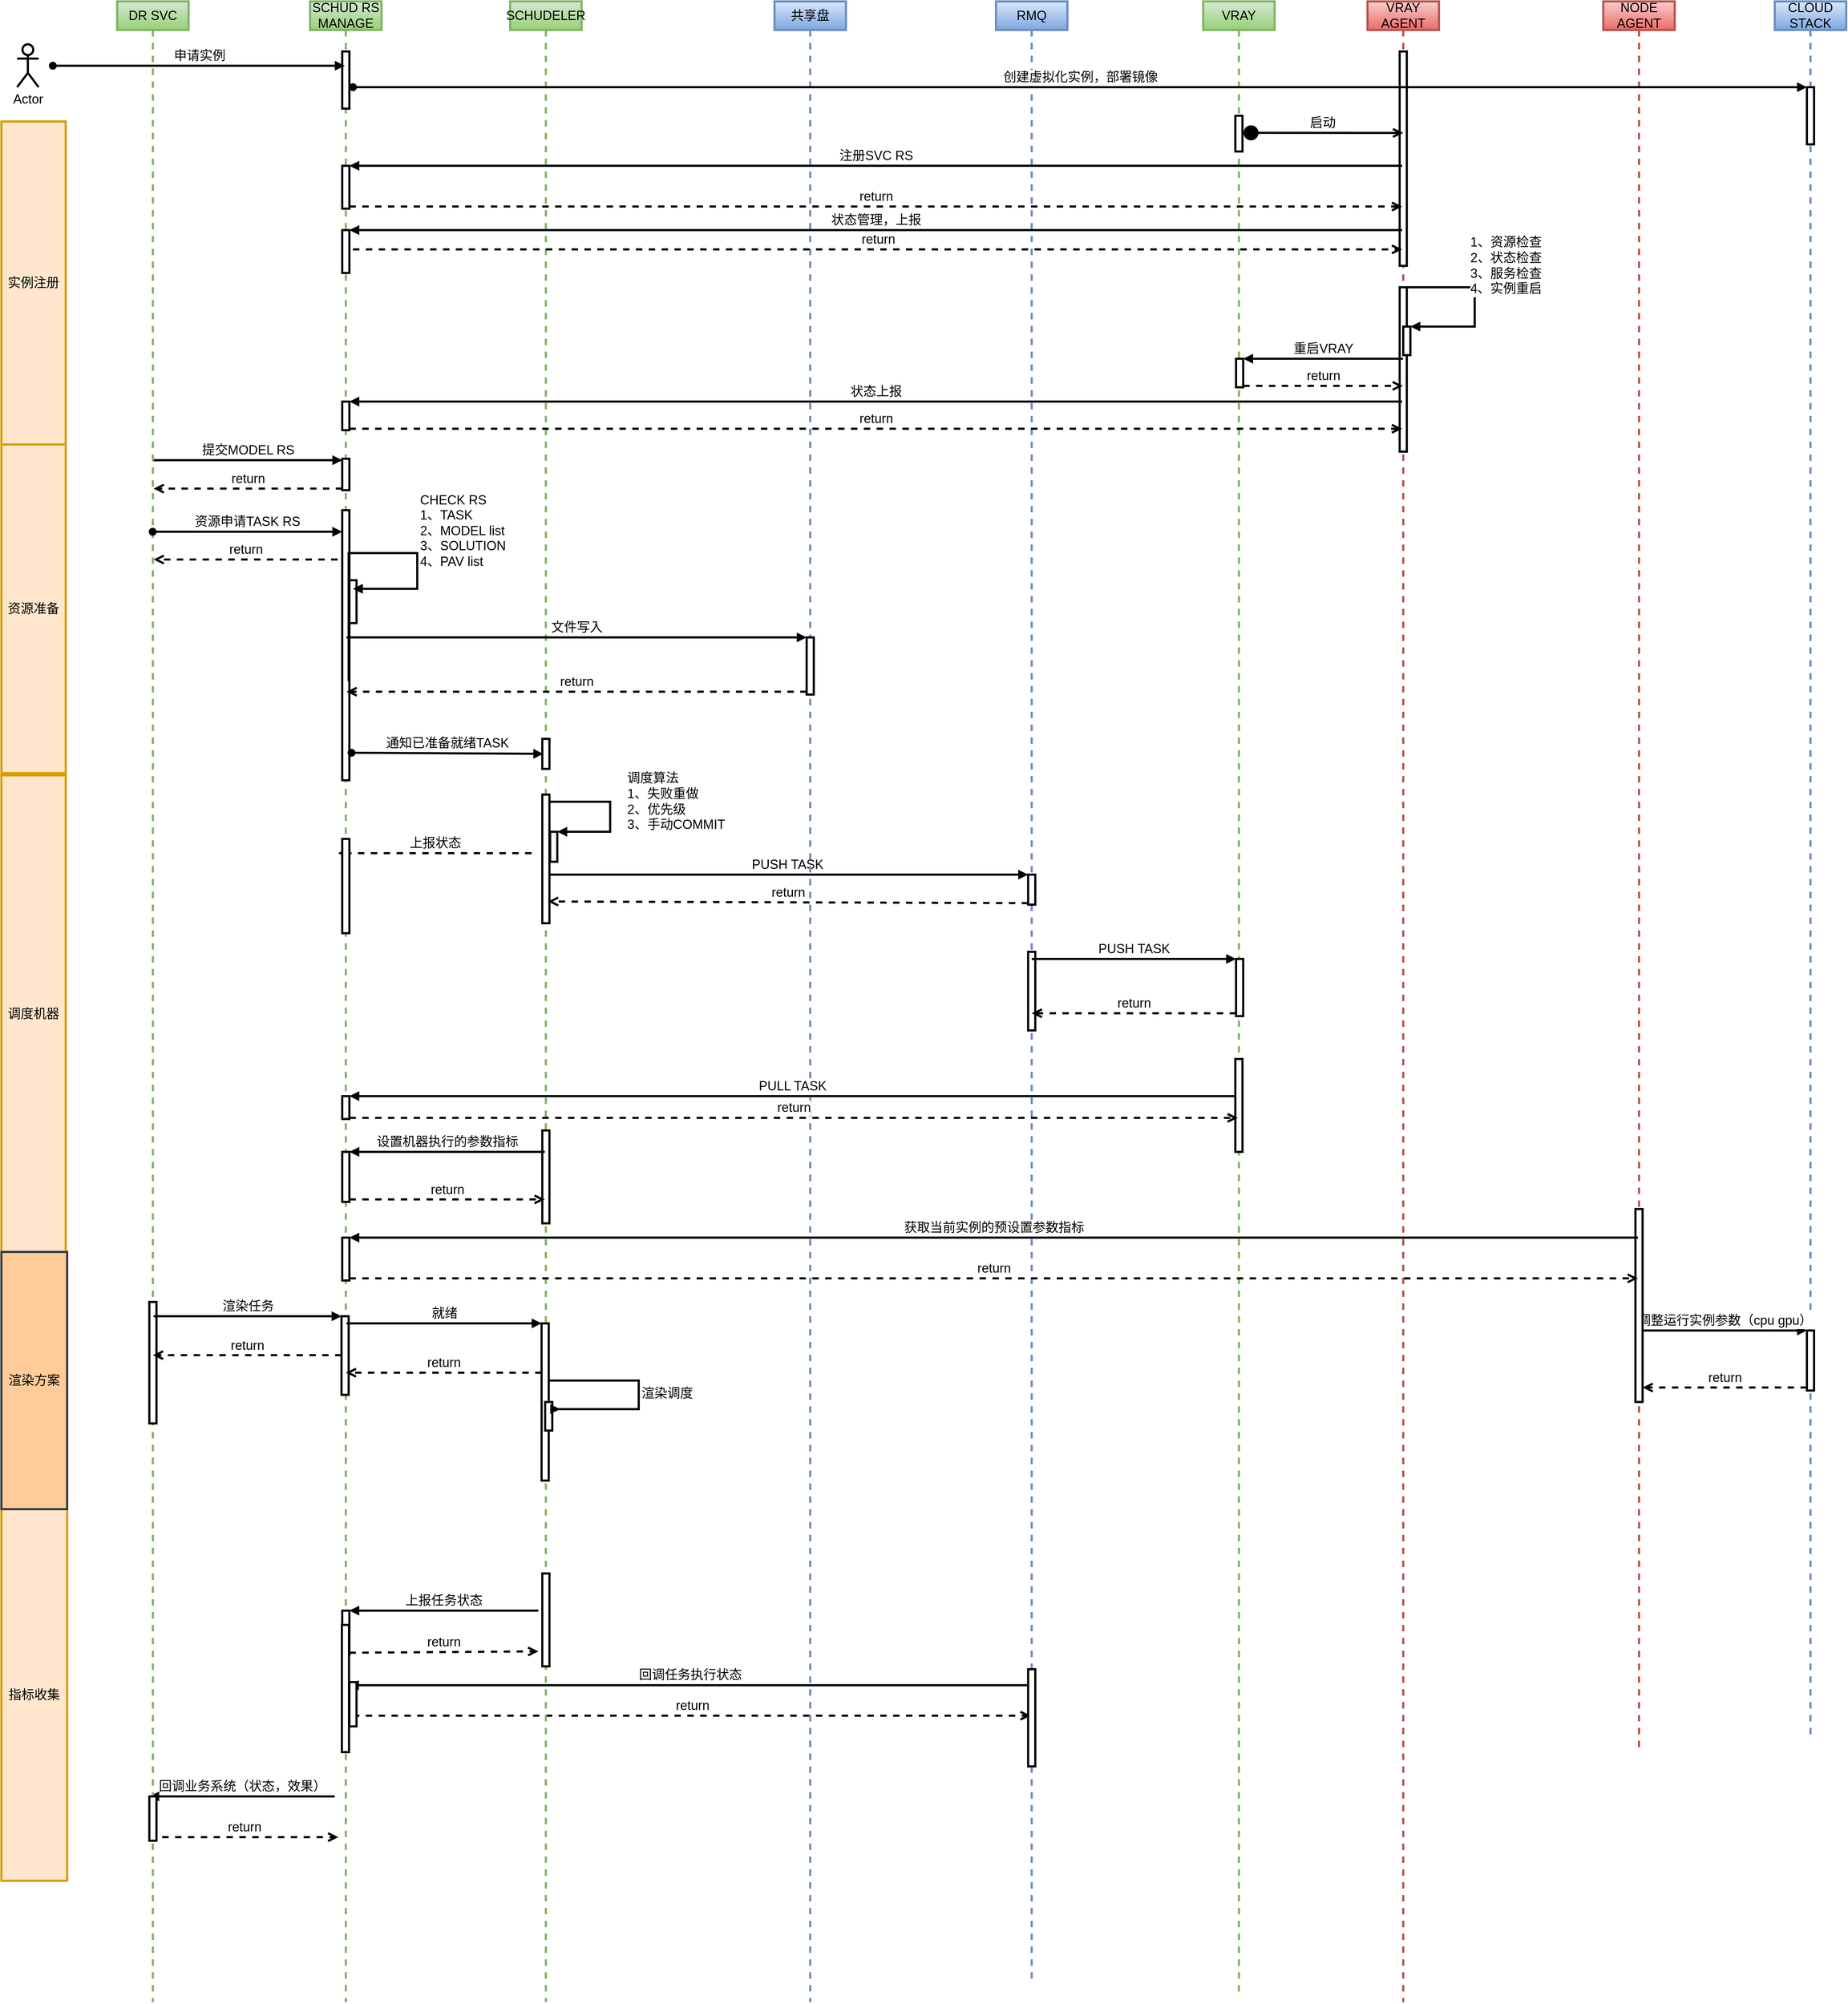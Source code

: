 <mxfile version="16.6.2" type="github">
  <diagram id="GCqSC2SD_qlKMxx8C9cN" name="Page-1">
    <mxGraphModel dx="2194" dy="1183" grid="1" gridSize="10" guides="1" tooltips="1" connect="1" arrows="1" fold="1" page="1" pageScale="1" pageWidth="850" pageHeight="1100" math="0" shadow="0">
      <root>
        <mxCell id="0" />
        <mxCell id="1" parent="0" />
        <mxCell id="x7JE74Zz-_B23tUYXp61-6" value="CLOUD STACK" style="shape=umlLifeline;perimeter=lifelinePerimeter;whiteSpace=wrap;html=1;container=1;collapsible=0;recursiveResize=0;outlineConnect=0;fillColor=#dae8fc;strokeWidth=3;fontSize=18;strokeColor=#6c8ebf;gradientColor=#7ea6e0;" vertex="1" parent="1">
          <mxGeometry x="2500" y="240" width="100" height="2430" as="geometry" />
        </mxCell>
        <mxCell id="x7JE74Zz-_B23tUYXp61-42" value="" style="html=1;points=[];perimeter=orthogonalPerimeter;strokeWidth=3;fontSize=18;" vertex="1" parent="x7JE74Zz-_B23tUYXp61-6">
          <mxGeometry x="45" y="1860" width="10" height="84" as="geometry" />
        </mxCell>
        <mxCell id="x7JE74Zz-_B23tUYXp61-106" value="" style="html=1;points=[];perimeter=orthogonalPerimeter;fontSize=18;strokeWidth=3;" vertex="1" parent="x7JE74Zz-_B23tUYXp61-6">
          <mxGeometry x="45" y="120" width="10" height="80" as="geometry" />
        </mxCell>
        <mxCell id="x7JE74Zz-_B23tUYXp61-12" value="提交MODEL RS" style="html=1;verticalAlign=bottom;endArrow=block;entryX=0;entryY=0;rounded=0;strokeWidth=3;fontSize=18;" edge="1" parent="1">
          <mxGeometry relative="1" as="geometry">
            <mxPoint x="229.5" y="882" as="sourcePoint" />
            <mxPoint x="495" y="882.0" as="targetPoint" />
          </mxGeometry>
        </mxCell>
        <mxCell id="x7JE74Zz-_B23tUYXp61-14" value="return" style="html=1;verticalAlign=bottom;endArrow=open;dashed=1;endSize=8;rounded=0;strokeWidth=3;fontSize=18;" edge="1" parent="1" target="x7JE74Zz-_B23tUYXp61-1">
          <mxGeometry relative="1" as="geometry">
            <mxPoint x="488.5" y="1021.04" as="sourcePoint" />
            <mxPoint x="219.5" y="1021.04" as="targetPoint" />
          </mxGeometry>
        </mxCell>
        <mxCell id="x7JE74Zz-_B23tUYXp61-26" value="PUSH TASK" style="html=1;verticalAlign=bottom;endArrow=block;entryX=0;entryY=0;rounded=0;strokeWidth=3;fontSize=18;" edge="1" target="x7JE74Zz-_B23tUYXp61-25" parent="1">
          <mxGeometry relative="1" as="geometry">
            <mxPoint x="780" y="1462" as="sourcePoint" />
          </mxGeometry>
        </mxCell>
        <mxCell id="x7JE74Zz-_B23tUYXp61-32" value="回调任务执行状态" style="html=1;verticalAlign=bottom;endArrow=block;rounded=0;entryX=0.943;entryY=0.329;entryDx=0;entryDy=0;entryPerimeter=0;strokeWidth=3;fontSize=18;" edge="1" parent="1">
          <mxGeometry relative="1" as="geometry">
            <mxPoint x="1458.5" y="2596.398" as="sourcePoint" />
            <mxPoint x="504.43" y="2596.398" as="targetPoint" />
          </mxGeometry>
        </mxCell>
        <mxCell id="x7JE74Zz-_B23tUYXp61-33" value="return" style="html=1;verticalAlign=bottom;endArrow=open;dashed=1;endSize=8;rounded=0;strokeWidth=3;fontSize=18;" edge="1" parent="1">
          <mxGeometry relative="1" as="geometry">
            <mxPoint x="1458.5" y="2639" as="targetPoint" />
            <mxPoint x="510" y="2639" as="sourcePoint" />
          </mxGeometry>
        </mxCell>
        <mxCell id="x7JE74Zz-_B23tUYXp61-35" value="回调业务系统（状态，效果）" style="html=1;verticalAlign=bottom;endArrow=block;entryX=1;entryY=0;rounded=0;strokeWidth=3;fontSize=18;" edge="1" parent="1">
          <mxGeometry relative="1" as="geometry">
            <mxPoint x="484.5" y="2752" as="sourcePoint" />
            <mxPoint x="225" y="2752" as="targetPoint" />
          </mxGeometry>
        </mxCell>
        <mxCell id="x7JE74Zz-_B23tUYXp61-36" value="return" style="html=1;verticalAlign=bottom;endArrow=open;dashed=1;endSize=8;exitX=1;exitY=0.95;rounded=0;strokeWidth=3;fontSize=18;" edge="1" parent="1">
          <mxGeometry relative="1" as="geometry">
            <mxPoint x="489.5" y="2809" as="targetPoint" />
            <mxPoint x="225" y="2809" as="sourcePoint" />
          </mxGeometry>
        </mxCell>
        <mxCell id="x7JE74Zz-_B23tUYXp61-38" value="上报任务状态" style="html=1;verticalAlign=bottom;endArrow=block;entryX=1;entryY=0;rounded=0;strokeWidth=3;fontSize=18;" edge="1" target="x7JE74Zz-_B23tUYXp61-37" parent="1">
          <mxGeometry relative="1" as="geometry">
            <mxPoint x="769.5" y="2492" as="sourcePoint" />
          </mxGeometry>
        </mxCell>
        <mxCell id="x7JE74Zz-_B23tUYXp61-39" value="return" style="html=1;verticalAlign=bottom;endArrow=open;dashed=1;endSize=8;exitX=1;exitY=0.95;rounded=0;strokeWidth=3;fontSize=18;" edge="1" source="x7JE74Zz-_B23tUYXp61-37" parent="1">
          <mxGeometry relative="1" as="geometry">
            <mxPoint x="769.5" y="2549" as="targetPoint" />
          </mxGeometry>
        </mxCell>
        <mxCell id="x7JE74Zz-_B23tUYXp61-41" value="上报状态" style="html=1;verticalAlign=bottom;endArrow=open;dashed=1;endSize=8;rounded=0;strokeWidth=3;fontSize=18;" edge="1" parent="1">
          <mxGeometry relative="1" as="geometry">
            <mxPoint x="760" y="1432" as="sourcePoint" />
            <mxPoint x="489.071" y="1432" as="targetPoint" />
          </mxGeometry>
        </mxCell>
        <mxCell id="x7JE74Zz-_B23tUYXp61-43" value="调整运行实例参数（cpu gpu）" style="html=1;verticalAlign=bottom;endArrow=block;entryX=0;entryY=0;rounded=0;strokeWidth=3;fontSize=18;" edge="1" target="x7JE74Zz-_B23tUYXp61-42" parent="1" source="x7JE74Zz-_B23tUYXp61-86">
          <mxGeometry relative="1" as="geometry">
            <mxPoint x="1750" y="2100" as="sourcePoint" />
          </mxGeometry>
        </mxCell>
        <mxCell id="x7JE74Zz-_B23tUYXp61-44" value="return" style="html=1;verticalAlign=bottom;endArrow=open;dashed=1;endSize=8;exitX=0;exitY=0.95;rounded=0;strokeWidth=3;fontSize=18;" edge="1" source="x7JE74Zz-_B23tUYXp61-42" parent="1" target="x7JE74Zz-_B23tUYXp61-86">
          <mxGeometry relative="1" as="geometry">
            <mxPoint x="1750" y="2178" as="targetPoint" />
          </mxGeometry>
        </mxCell>
        <mxCell id="x7JE74Zz-_B23tUYXp61-45" value="VRAY AGENT" style="shape=umlLifeline;perimeter=lifelinePerimeter;whiteSpace=wrap;html=1;container=1;collapsible=0;recursiveResize=0;outlineConnect=0;fillColor=#f8cecc;strokeWidth=3;fontSize=18;strokeColor=#b85450;gradientColor=#ea6b66;" vertex="1" parent="1">
          <mxGeometry x="1930" y="240" width="100" height="2800" as="geometry" />
        </mxCell>
        <mxCell id="x7JE74Zz-_B23tUYXp61-58" value="" style="html=1;points=[];perimeter=orthogonalPerimeter;strokeWidth=3;fontSize=18;" vertex="1" parent="x7JE74Zz-_B23tUYXp61-45">
          <mxGeometry x="45" y="400" width="10" height="230" as="geometry" />
        </mxCell>
        <mxCell id="x7JE74Zz-_B23tUYXp61-59" value="" style="html=1;points=[];perimeter=orthogonalPerimeter;strokeWidth=3;fontSize=18;" vertex="1" parent="x7JE74Zz-_B23tUYXp61-45">
          <mxGeometry x="50" y="455" width="10" height="40" as="geometry" />
        </mxCell>
        <mxCell id="x7JE74Zz-_B23tUYXp61-60" value="1、资源检查&lt;br style=&quot;font-size: 18px;&quot;&gt;2、状态检查&lt;br style=&quot;font-size: 18px;&quot;&gt;3、服务检查&lt;br style=&quot;font-size: 18px;&quot;&gt;4、实例重启" style="edgeStyle=orthogonalEdgeStyle;html=1;align=left;spacingLeft=2;endArrow=block;rounded=0;entryX=1;entryY=0;strokeWidth=3;fontSize=18;" edge="1" target="x7JE74Zz-_B23tUYXp61-59" parent="x7JE74Zz-_B23tUYXp61-45">
          <mxGeometry x="-0.216" y="30" relative="1" as="geometry">
            <mxPoint x="55" y="415" as="sourcePoint" />
            <Array as="points">
              <mxPoint x="55" y="400" />
              <mxPoint x="150" y="400" />
              <mxPoint x="150" y="455" />
            </Array>
            <mxPoint as="offset" />
          </mxGeometry>
        </mxCell>
        <mxCell id="x7JE74Zz-_B23tUYXp61-76" value="" style="html=1;points=[];perimeter=orthogonalPerimeter;fontSize=18;strokeWidth=3;" vertex="1" parent="x7JE74Zz-_B23tUYXp61-45">
          <mxGeometry x="45" y="70" width="10" height="300" as="geometry" />
        </mxCell>
        <mxCell id="x7JE74Zz-_B23tUYXp61-1" value="DR SVC" style="shape=umlLifeline;perimeter=lifelinePerimeter;whiteSpace=wrap;html=1;container=1;collapsible=0;recursiveResize=0;outlineConnect=0;fillColor=#d5e8d4;strokeWidth=3;fontSize=18;strokeColor=#82b366;gradientColor=#97d077;" vertex="1" parent="x7JE74Zz-_B23tUYXp61-45">
          <mxGeometry x="-1750" width="100" height="2800" as="geometry" />
        </mxCell>
        <mxCell id="x7JE74Zz-_B23tUYXp61-34" value="" style="html=1;points=[];perimeter=orthogonalPerimeter;strokeWidth=3;fontSize=18;" vertex="1" parent="x7JE74Zz-_B23tUYXp61-1">
          <mxGeometry x="45" y="2512" width="10" height="62" as="geometry" />
        </mxCell>
        <mxCell id="x7JE74Zz-_B23tUYXp61-111" value="" style="html=1;points=[];perimeter=orthogonalPerimeter;fontSize=18;strokeWidth=3;" vertex="1" parent="x7JE74Zz-_B23tUYXp61-1">
          <mxGeometry x="45" y="1820" width="10" height="170" as="geometry" />
        </mxCell>
        <mxCell id="x7JE74Zz-_B23tUYXp61-2" value="SCHUD RS MANAGE" style="shape=umlLifeline;perimeter=lifelinePerimeter;whiteSpace=wrap;html=1;container=1;collapsible=0;recursiveResize=0;outlineConnect=0;fillColor=#d5e8d4;strokeWidth=3;fontSize=18;strokeColor=#82b366;gradientColor=#97d077;" vertex="1" parent="x7JE74Zz-_B23tUYXp61-45">
          <mxGeometry x="-1480" width="100" height="2800" as="geometry" />
        </mxCell>
        <mxCell id="x7JE74Zz-_B23tUYXp61-4" value="" style="html=1;points=[];perimeter=orthogonalPerimeter;strokeWidth=3;fontSize=18;" vertex="1" parent="x7JE74Zz-_B23tUYXp61-2">
          <mxGeometry x="45" y="712" width="10" height="378" as="geometry" />
        </mxCell>
        <mxCell id="x7JE74Zz-_B23tUYXp61-8" value="" style="html=1;points=[];perimeter=orthogonalPerimeter;strokeWidth=3;fontSize=18;" vertex="1" parent="x7JE74Zz-_B23tUYXp61-2">
          <mxGeometry x="45" y="230" width="10" height="60" as="geometry" />
        </mxCell>
        <mxCell id="x7JE74Zz-_B23tUYXp61-11" value="" style="html=1;points=[];perimeter=orthogonalPerimeter;strokeWidth=3;fontSize=18;" vertex="1" parent="x7JE74Zz-_B23tUYXp61-2">
          <mxGeometry x="45" y="640" width="10" height="44" as="geometry" />
        </mxCell>
        <mxCell id="x7JE74Zz-_B23tUYXp61-17" value="" style="html=1;points=[];perimeter=orthogonalPerimeter;strokeWidth=3;fontSize=18;" vertex="1" parent="x7JE74Zz-_B23tUYXp61-2">
          <mxGeometry x="55" y="810" width="10" height="60" as="geometry" />
        </mxCell>
        <mxCell id="x7JE74Zz-_B23tUYXp61-18" value="CHECK RS&lt;br style=&quot;font-size: 18px&quot;&gt;1、TASK&lt;br style=&quot;font-size: 18px&quot;&gt;2、MODEL list&lt;br style=&quot;font-size: 18px&quot;&gt;3、SOLUTION&lt;br&gt;4、PAV list" style="edgeStyle=orthogonalEdgeStyle;html=1;align=left;spacingLeft=2;endArrow=block;rounded=0;exitX=0.9;exitY=0.634;exitDx=0;exitDy=0;exitPerimeter=0;strokeWidth=3;fontSize=18;" edge="1" parent="x7JE74Zz-_B23tUYXp61-2">
          <mxGeometry x="0.326" y="-32" relative="1" as="geometry">
            <mxPoint x="54" y="951.652" as="sourcePoint" />
            <Array as="points">
              <mxPoint x="54" y="772" />
              <mxPoint x="150" y="772" />
              <mxPoint x="150" y="822" />
            </Array>
            <mxPoint x="60" y="822" as="targetPoint" />
            <mxPoint x="32" y="-31" as="offset" />
          </mxGeometry>
        </mxCell>
        <mxCell id="x7JE74Zz-_B23tUYXp61-31" value="" style="html=1;points=[];perimeter=orthogonalPerimeter;strokeWidth=3;fontSize=18;" vertex="1" parent="x7JE74Zz-_B23tUYXp61-2">
          <mxGeometry x="55" y="2352" width="10" height="62" as="geometry" />
        </mxCell>
        <mxCell id="x7JE74Zz-_B23tUYXp61-37" value="" style="html=1;points=[];perimeter=orthogonalPerimeter;strokeWidth=3;fontSize=18;" vertex="1" parent="x7JE74Zz-_B23tUYXp61-2">
          <mxGeometry x="45" y="2252" width="10" height="62" as="geometry" />
        </mxCell>
        <mxCell id="x7JE74Zz-_B23tUYXp61-40" value="" style="html=1;points=[];perimeter=orthogonalPerimeter;strokeWidth=3;fontSize=18;" vertex="1" parent="x7JE74Zz-_B23tUYXp61-2">
          <mxGeometry x="45" y="1172" width="10" height="132" as="geometry" />
        </mxCell>
        <mxCell id="x7JE74Zz-_B23tUYXp61-28" value="" style="html=1;points=[];perimeter=orthogonalPerimeter;strokeWidth=3;fontSize=18;" vertex="1" parent="x7JE74Zz-_B23tUYXp61-2">
          <mxGeometry x="45" y="1532" width="10" height="32" as="geometry" />
        </mxCell>
        <mxCell id="x7JE74Zz-_B23tUYXp61-46" value="" style="html=1;points=[];perimeter=orthogonalPerimeter;strokeWidth=3;fontSize=18;" vertex="1" parent="x7JE74Zz-_B23tUYXp61-2">
          <mxGeometry x="45" y="320" width="10" height="60" as="geometry" />
        </mxCell>
        <mxCell id="x7JE74Zz-_B23tUYXp61-65" value="" style="html=1;points=[];perimeter=orthogonalPerimeter;strokeWidth=3;fontSize=18;" vertex="1" parent="x7JE74Zz-_B23tUYXp61-2">
          <mxGeometry x="45" y="560" width="10" height="40" as="geometry" />
        </mxCell>
        <mxCell id="x7JE74Zz-_B23tUYXp61-80" value="" style="html=1;points=[];perimeter=orthogonalPerimeter;fontSize=18;strokeWidth=3;" vertex="1" parent="x7JE74Zz-_B23tUYXp61-2">
          <mxGeometry x="44.5" y="2272" width="10" height="178" as="geometry" />
        </mxCell>
        <mxCell id="x7JE74Zz-_B23tUYXp61-91" value="" style="html=1;points=[];perimeter=orthogonalPerimeter;fontSize=18;strokeWidth=3;" vertex="1" parent="x7JE74Zz-_B23tUYXp61-2">
          <mxGeometry x="45" y="1610" width="10" height="70" as="geometry" />
        </mxCell>
        <mxCell id="x7JE74Zz-_B23tUYXp61-94" value="" style="html=1;points=[];perimeter=orthogonalPerimeter;fontSize=18;strokeWidth=3;" vertex="1" parent="x7JE74Zz-_B23tUYXp61-2">
          <mxGeometry x="45" y="1730" width="10" height="60" as="geometry" />
        </mxCell>
        <mxCell id="x7JE74Zz-_B23tUYXp61-104" value="" style="html=1;points=[];perimeter=orthogonalPerimeter;fontSize=18;strokeWidth=3;" vertex="1" parent="x7JE74Zz-_B23tUYXp61-2">
          <mxGeometry x="45" y="70" width="10" height="80" as="geometry" />
        </mxCell>
        <mxCell id="x7JE74Zz-_B23tUYXp61-108" value="" style="html=1;points=[];perimeter=orthogonalPerimeter;fontSize=18;strokeWidth=3;" vertex="1" parent="x7JE74Zz-_B23tUYXp61-2">
          <mxGeometry x="44" y="1840" width="10" height="110" as="geometry" />
        </mxCell>
        <mxCell id="x7JE74Zz-_B23tUYXp61-7" value="SCHUDELER" style="shape=umlLifeline;perimeter=lifelinePerimeter;whiteSpace=wrap;html=1;container=1;collapsible=0;recursiveResize=0;outlineConnect=0;fillColor=#d5e8d4;strokeWidth=3;fontSize=18;strokeColor=#82b366;gradientColor=#97d077;" vertex="1" parent="x7JE74Zz-_B23tUYXp61-45">
          <mxGeometry x="-1200" width="100" height="2800" as="geometry" />
        </mxCell>
        <mxCell id="x7JE74Zz-_B23tUYXp61-19" value="" style="html=1;points=[];perimeter=orthogonalPerimeter;strokeWidth=3;fontSize=18;" vertex="1" parent="x7JE74Zz-_B23tUYXp61-7">
          <mxGeometry x="45" y="1032" width="10" height="42" as="geometry" />
        </mxCell>
        <mxCell id="x7JE74Zz-_B23tUYXp61-23" value="" style="html=1;points=[];perimeter=orthogonalPerimeter;strokeWidth=3;fontSize=18;" vertex="1" parent="x7JE74Zz-_B23tUYXp61-7">
          <mxGeometry x="56" y="1162" width="10" height="42" as="geometry" />
        </mxCell>
        <mxCell id="x7JE74Zz-_B23tUYXp61-24" value="调度算法&lt;br&gt;1、失败重做&lt;br&gt;2、优先级&lt;br&gt;3、手动COMMIT&lt;br&gt;" style="edgeStyle=orthogonalEdgeStyle;html=1;align=left;spacingLeft=2;endArrow=block;rounded=0;entryX=1;entryY=0;strokeWidth=3;fontSize=18;" edge="1" target="x7JE74Zz-_B23tUYXp61-23" parent="x7JE74Zz-_B23tUYXp61-7">
          <mxGeometry x="-0.022" y="20" relative="1" as="geometry">
            <mxPoint x="51" y="1142" as="sourcePoint" />
            <Array as="points">
              <mxPoint x="51" y="1120" />
              <mxPoint x="140" y="1120" />
              <mxPoint x="140" y="1162" />
            </Array>
            <mxPoint as="offset" />
          </mxGeometry>
        </mxCell>
        <mxCell id="x7JE74Zz-_B23tUYXp61-64" value="" style="html=1;points=[];perimeter=orthogonalPerimeter;strokeWidth=3;fontSize=18;" vertex="1" parent="x7JE74Zz-_B23tUYXp61-7">
          <mxGeometry x="45" y="1110" width="10" height="180" as="geometry" />
        </mxCell>
        <mxCell id="x7JE74Zz-_B23tUYXp61-78" value="" style="html=1;points=[];perimeter=orthogonalPerimeter;fontSize=18;strokeWidth=3;" vertex="1" parent="x7JE74Zz-_B23tUYXp61-7">
          <mxGeometry x="45" y="2200" width="10" height="130" as="geometry" />
        </mxCell>
        <mxCell id="x7JE74Zz-_B23tUYXp61-87" value="" style="html=1;points=[];perimeter=orthogonalPerimeter;fontSize=18;strokeWidth=3;" vertex="1" parent="x7JE74Zz-_B23tUYXp61-7">
          <mxGeometry x="45" y="1580" width="10" height="130" as="geometry" />
        </mxCell>
        <mxCell id="x7JE74Zz-_B23tUYXp61-112" value="" style="html=1;points=[];perimeter=orthogonalPerimeter;fontSize=18;strokeWidth=3;" vertex="1" parent="x7JE74Zz-_B23tUYXp61-7">
          <mxGeometry x="44" y="1850" width="10" height="220" as="geometry" />
        </mxCell>
        <mxCell id="x7JE74Zz-_B23tUYXp61-115" value="" style="html=1;points=[];perimeter=orthogonalPerimeter;fontSize=18;strokeWidth=3;" vertex="1" parent="x7JE74Zz-_B23tUYXp61-7">
          <mxGeometry x="49" y="1960" width="10" height="40" as="geometry" />
        </mxCell>
        <mxCell id="x7JE74Zz-_B23tUYXp61-116" value="渲染调度" style="edgeStyle=orthogonalEdgeStyle;html=1;align=left;spacingLeft=2;endArrow=block;rounded=0;fontSize=18;strokeWidth=3;" edge="1" parent="x7JE74Zz-_B23tUYXp61-7">
          <mxGeometry relative="1" as="geometry">
            <mxPoint x="54" y="1940" as="sourcePoint" />
            <Array as="points">
              <mxPoint x="54" y="1930" />
              <mxPoint x="180" y="1930" />
              <mxPoint x="180" y="1970" />
              <mxPoint x="59" y="1970" />
            </Array>
            <mxPoint x="70" y="1970" as="targetPoint" />
          </mxGeometry>
        </mxCell>
        <mxCell id="x7JE74Zz-_B23tUYXp61-81" value="共享盘" style="shape=umlLifeline;perimeter=lifelinePerimeter;whiteSpace=wrap;html=1;container=1;collapsible=0;recursiveResize=0;outlineConnect=0;fontSize=18;strokeWidth=3;fillColor=#dae8fc;strokeColor=#6c8ebf;gradientColor=#7ea6e0;" vertex="1" parent="x7JE74Zz-_B23tUYXp61-45">
          <mxGeometry x="-830" width="100" height="2800" as="geometry" />
        </mxCell>
        <mxCell id="x7JE74Zz-_B23tUYXp61-82" value="" style="html=1;points=[];perimeter=orthogonalPerimeter;fontSize=18;strokeWidth=3;" vertex="1" parent="x7JE74Zz-_B23tUYXp61-81">
          <mxGeometry x="45" y="890" width="10" height="80" as="geometry" />
        </mxCell>
        <mxCell id="x7JE74Zz-_B23tUYXp61-69" value="RMQ" style="shape=umlLifeline;perimeter=lifelinePerimeter;whiteSpace=wrap;html=1;container=1;collapsible=0;recursiveResize=0;outlineConnect=0;fontSize=18;strokeWidth=3;fillColor=#dae8fc;strokeColor=#6c8ebf;gradientColor=#7ea6e0;" vertex="1" parent="x7JE74Zz-_B23tUYXp61-45">
          <mxGeometry x="-520" width="100" height="2770" as="geometry" />
        </mxCell>
        <mxCell id="x7JE74Zz-_B23tUYXp61-25" value="" style="html=1;points=[];perimeter=orthogonalPerimeter;strokeWidth=3;fontSize=18;" vertex="1" parent="x7JE74Zz-_B23tUYXp61-69">
          <mxGeometry x="45" y="1222" width="10" height="42" as="geometry" />
        </mxCell>
        <mxCell id="x7JE74Zz-_B23tUYXp61-70" value="" style="html=1;points=[];perimeter=orthogonalPerimeter;fontSize=18;strokeWidth=3;" vertex="1" parent="x7JE74Zz-_B23tUYXp61-69">
          <mxGeometry x="45" y="1330" width="10" height="110" as="geometry" />
        </mxCell>
        <mxCell id="x7JE74Zz-_B23tUYXp61-79" value="" style="html=1;points=[];perimeter=orthogonalPerimeter;fontSize=18;strokeWidth=3;" vertex="1" parent="x7JE74Zz-_B23tUYXp61-69">
          <mxGeometry x="45" y="2334" width="10" height="136" as="geometry" />
        </mxCell>
        <mxCell id="x7JE74Zz-_B23tUYXp61-3" value="VRAY" style="shape=umlLifeline;perimeter=lifelinePerimeter;whiteSpace=wrap;html=1;container=1;collapsible=0;recursiveResize=0;outlineConnect=0;fillColor=#d5e8d4;strokeWidth=3;fontSize=18;strokeColor=#82b366;gradientColor=#97d077;" vertex="1" parent="x7JE74Zz-_B23tUYXp61-45">
          <mxGeometry x="-230" width="100" height="2790" as="geometry" />
        </mxCell>
        <mxCell id="x7JE74Zz-_B23tUYXp61-61" value="" style="html=1;points=[];perimeter=orthogonalPerimeter;strokeWidth=3;fontSize=18;" vertex="1" parent="x7JE74Zz-_B23tUYXp61-3">
          <mxGeometry x="46" y="500" width="10" height="40" as="geometry" />
        </mxCell>
        <mxCell id="x7JE74Zz-_B23tUYXp61-71" value="" style="html=1;points=[];perimeter=orthogonalPerimeter;fontSize=18;strokeWidth=3;" vertex="1" parent="x7JE74Zz-_B23tUYXp61-3">
          <mxGeometry x="46" y="1340" width="10" height="80" as="geometry" />
        </mxCell>
        <mxCell id="x7JE74Zz-_B23tUYXp61-74" value="" style="html=1;points=[];perimeter=orthogonalPerimeter;fontSize=18;strokeWidth=3;" vertex="1" parent="x7JE74Zz-_B23tUYXp61-3">
          <mxGeometry x="45" y="160" width="10" height="50" as="geometry" />
        </mxCell>
        <mxCell id="x7JE74Zz-_B23tUYXp61-77" value="" style="html=1;points=[];perimeter=orthogonalPerimeter;fontSize=18;strokeWidth=3;" vertex="1" parent="x7JE74Zz-_B23tUYXp61-3">
          <mxGeometry x="45" y="1480" width="10" height="130" as="geometry" />
        </mxCell>
        <mxCell id="x7JE74Zz-_B23tUYXp61-9" value="注册SVC RS" style="html=1;verticalAlign=bottom;endArrow=block;entryX=1;entryY=0;rounded=0;strokeWidth=3;fontSize=18;" edge="1" target="x7JE74Zz-_B23tUYXp61-8" parent="x7JE74Zz-_B23tUYXp61-45">
          <mxGeometry relative="1" as="geometry">
            <mxPoint x="48.5" y="230" as="sourcePoint" />
          </mxGeometry>
        </mxCell>
        <mxCell id="x7JE74Zz-_B23tUYXp61-10" value="return" style="html=1;verticalAlign=bottom;endArrow=open;dashed=1;endSize=8;exitX=1;exitY=0.95;rounded=0;strokeWidth=3;fontSize=18;" edge="1" source="x7JE74Zz-_B23tUYXp61-8" parent="x7JE74Zz-_B23tUYXp61-45">
          <mxGeometry relative="1" as="geometry">
            <mxPoint x="48.5" y="287" as="targetPoint" />
          </mxGeometry>
        </mxCell>
        <mxCell id="x7JE74Zz-_B23tUYXp61-47" value="状态管理，上报" style="html=1;verticalAlign=bottom;endArrow=block;entryX=1;entryY=0;rounded=0;strokeWidth=3;fontSize=18;" edge="1" target="x7JE74Zz-_B23tUYXp61-46" parent="x7JE74Zz-_B23tUYXp61-45">
          <mxGeometry relative="1" as="geometry">
            <mxPoint x="48.5" y="320" as="sourcePoint" />
          </mxGeometry>
        </mxCell>
        <mxCell id="x7JE74Zz-_B23tUYXp61-66" value="状态上报" style="html=1;verticalAlign=bottom;endArrow=block;entryX=1;entryY=0;rounded=0;strokeWidth=3;fontSize=18;" edge="1" target="x7JE74Zz-_B23tUYXp61-65" parent="x7JE74Zz-_B23tUYXp61-45">
          <mxGeometry relative="1" as="geometry">
            <mxPoint x="48.5" y="560" as="sourcePoint" />
          </mxGeometry>
        </mxCell>
        <mxCell id="x7JE74Zz-_B23tUYXp61-67" value="return" style="html=1;verticalAlign=bottom;endArrow=open;dashed=1;endSize=8;exitX=1;exitY=0.95;rounded=0;strokeWidth=3;fontSize=18;" edge="1" source="x7JE74Zz-_B23tUYXp61-65" parent="x7JE74Zz-_B23tUYXp61-45">
          <mxGeometry relative="1" as="geometry">
            <mxPoint x="48.5" y="598" as="targetPoint" />
          </mxGeometry>
        </mxCell>
        <mxCell id="x7JE74Zz-_B23tUYXp61-29" value="PULL TASK" style="html=1;verticalAlign=bottom;endArrow=block;entryX=1;entryY=0;rounded=0;strokeWidth=3;fontSize=18;" edge="1" target="x7JE74Zz-_B23tUYXp61-28" parent="x7JE74Zz-_B23tUYXp61-45" source="x7JE74Zz-_B23tUYXp61-77">
          <mxGeometry relative="1" as="geometry">
            <mxPoint x="-481.5" y="1532" as="sourcePoint" />
          </mxGeometry>
        </mxCell>
        <mxCell id="x7JE74Zz-_B23tUYXp61-13" value="return" style="html=1;verticalAlign=bottom;endArrow=open;dashed=1;endSize=8;exitX=0;exitY=0.95;rounded=0;strokeWidth=3;fontSize=18;" edge="1" source="x7JE74Zz-_B23tUYXp61-11" parent="x7JE74Zz-_B23tUYXp61-45" target="x7JE74Zz-_B23tUYXp61-1">
          <mxGeometry relative="1" as="geometry">
            <mxPoint x="-1710.5" y="678" as="targetPoint" />
          </mxGeometry>
        </mxCell>
        <mxCell id="x7JE74Zz-_B23tUYXp61-5" value="资源申请TASK RS" style="html=1;verticalAlign=bottom;startArrow=oval;endArrow=block;startSize=8;rounded=0;exitX=0.497;exitY=0.326;exitDx=0;exitDy=0;exitPerimeter=0;strokeWidth=3;fontSize=18;" edge="1" parent="x7JE74Zz-_B23tUYXp61-45">
          <mxGeometry relative="1" as="geometry">
            <mxPoint x="-1700.3" y="742.18" as="sourcePoint" />
            <mxPoint x="-1435" y="742.18" as="targetPoint" />
          </mxGeometry>
        </mxCell>
        <mxCell id="x7JE74Zz-_B23tUYXp61-83" value="文件写入" style="html=1;verticalAlign=bottom;endArrow=block;entryX=0;entryY=0;rounded=0;fontSize=18;strokeWidth=3;" edge="1" target="x7JE74Zz-_B23tUYXp61-82" parent="x7JE74Zz-_B23tUYXp61-45" source="x7JE74Zz-_B23tUYXp61-2">
          <mxGeometry relative="1" as="geometry">
            <mxPoint x="-855" y="890" as="sourcePoint" />
          </mxGeometry>
        </mxCell>
        <mxCell id="x7JE74Zz-_B23tUYXp61-84" value="return" style="html=1;verticalAlign=bottom;endArrow=open;dashed=1;endSize=8;exitX=0;exitY=0.95;rounded=0;fontSize=18;strokeWidth=3;" edge="1" source="x7JE74Zz-_B23tUYXp61-82" parent="x7JE74Zz-_B23tUYXp61-45" target="x7JE74Zz-_B23tUYXp61-2">
          <mxGeometry relative="1" as="geometry">
            <mxPoint x="-855" y="966" as="targetPoint" />
          </mxGeometry>
        </mxCell>
        <mxCell id="x7JE74Zz-_B23tUYXp61-20" value="通知已准备就绪TASK" style="html=1;verticalAlign=bottom;startArrow=oval;endArrow=block;startSize=8;rounded=0;strokeWidth=3;fontSize=18;exitX=1.3;exitY=0.898;exitDx=0;exitDy=0;exitPerimeter=0;entryX=0.133;entryY=0.5;entryDx=0;entryDy=0;entryPerimeter=0;" edge="1" target="x7JE74Zz-_B23tUYXp61-19" parent="x7JE74Zz-_B23tUYXp61-45" source="x7JE74Zz-_B23tUYXp61-4">
          <mxGeometry relative="1" as="geometry">
            <mxPoint x="-1440.5" y="1052" as="sourcePoint" />
            <mxPoint x="-1165" y="1052" as="targetPoint" />
          </mxGeometry>
        </mxCell>
        <mxCell id="x7JE74Zz-_B23tUYXp61-30" value="return" style="html=1;verticalAlign=bottom;endArrow=open;dashed=1;endSize=8;exitX=1;exitY=0.95;rounded=0;strokeWidth=3;fontSize=18;" edge="1" source="x7JE74Zz-_B23tUYXp61-28" parent="x7JE74Zz-_B23tUYXp61-45" target="x7JE74Zz-_B23tUYXp61-3">
          <mxGeometry relative="1" as="geometry">
            <mxPoint x="-481.5" y="1562.4" as="targetPoint" />
          </mxGeometry>
        </mxCell>
        <mxCell id="x7JE74Zz-_B23tUYXp61-27" value="return" style="html=1;verticalAlign=bottom;endArrow=open;dashed=1;endSize=8;exitX=0;exitY=0.95;rounded=0;strokeWidth=3;fontSize=18;entryX=0.8;entryY=0.831;entryDx=0;entryDy=0;entryPerimeter=0;" edge="1" source="x7JE74Zz-_B23tUYXp61-25" parent="x7JE74Zz-_B23tUYXp61-45" target="x7JE74Zz-_B23tUYXp61-64">
          <mxGeometry relative="1" as="geometry">
            <mxPoint x="-1160.929" y="1260" as="targetPoint" />
          </mxGeometry>
        </mxCell>
        <mxCell id="x7JE74Zz-_B23tUYXp61-92" value="设置机器执行的参数指标" style="html=1;verticalAlign=bottom;endArrow=block;entryX=1;entryY=0;rounded=0;fontSize=18;strokeWidth=3;" edge="1" target="x7JE74Zz-_B23tUYXp61-91" parent="x7JE74Zz-_B23tUYXp61-45" source="x7JE74Zz-_B23tUYXp61-7">
          <mxGeometry relative="1" as="geometry">
            <mxPoint x="-1365" y="1610" as="sourcePoint" />
          </mxGeometry>
        </mxCell>
        <mxCell id="x7JE74Zz-_B23tUYXp61-93" value="return" style="html=1;verticalAlign=bottom;endArrow=open;dashed=1;endSize=8;exitX=1;exitY=0.95;rounded=0;fontSize=18;strokeWidth=3;" edge="1" source="x7JE74Zz-_B23tUYXp61-91" parent="x7JE74Zz-_B23tUYXp61-45" target="x7JE74Zz-_B23tUYXp61-7">
          <mxGeometry relative="1" as="geometry">
            <mxPoint x="-1365" y="1667" as="targetPoint" />
          </mxGeometry>
        </mxCell>
        <mxCell id="x7JE74Zz-_B23tUYXp61-54" value="启动" style="html=1;verticalAlign=bottom;startArrow=circle;startFill=1;endArrow=open;startSize=6;endSize=8;rounded=0;strokeWidth=3;fontSize=18;entryX=0.5;entryY=0.38;entryDx=0;entryDy=0;entryPerimeter=0;" edge="1" parent="x7JE74Zz-_B23tUYXp61-45" target="x7JE74Zz-_B23tUYXp61-76">
          <mxGeometry width="80" relative="1" as="geometry">
            <mxPoint x="-175" y="183.9" as="sourcePoint" />
            <mxPoint x="38" y="183.9" as="targetPoint" />
          </mxGeometry>
        </mxCell>
        <mxCell id="x7JE74Zz-_B23tUYXp61-109" value="渲染任务" style="html=1;verticalAlign=bottom;endArrow=block;entryX=0;entryY=0;rounded=0;fontSize=18;strokeWidth=3;" edge="1" target="x7JE74Zz-_B23tUYXp61-108" parent="x7JE74Zz-_B23tUYXp61-45" source="x7JE74Zz-_B23tUYXp61-1">
          <mxGeometry relative="1" as="geometry">
            <mxPoint x="-1506" y="1840" as="sourcePoint" />
          </mxGeometry>
        </mxCell>
        <mxCell id="x7JE74Zz-_B23tUYXp61-110" value="return" style="html=1;verticalAlign=bottom;endArrow=open;dashed=1;endSize=8;exitX=0;exitY=0.95;rounded=0;fontSize=18;strokeWidth=3;" edge="1" parent="x7JE74Zz-_B23tUYXp61-45">
          <mxGeometry relative="1" as="geometry">
            <mxPoint x="-1700.038" y="1894.5" as="targetPoint" />
            <mxPoint x="-1436" y="1894.5" as="sourcePoint" />
          </mxGeometry>
        </mxCell>
        <mxCell id="x7JE74Zz-_B23tUYXp61-113" value="就绪" style="html=1;verticalAlign=bottom;endArrow=block;entryX=0;entryY=0;rounded=0;fontSize=18;strokeWidth=3;" edge="1" target="x7JE74Zz-_B23tUYXp61-112" parent="x7JE74Zz-_B23tUYXp61-45" source="x7JE74Zz-_B23tUYXp61-2">
          <mxGeometry relative="1" as="geometry">
            <mxPoint x="-1226" y="1850" as="sourcePoint" />
          </mxGeometry>
        </mxCell>
        <mxCell id="x7JE74Zz-_B23tUYXp61-114" value="return" style="html=1;verticalAlign=bottom;endArrow=open;dashed=1;endSize=8;exitX=0;exitY=0.95;rounded=0;fontSize=18;strokeWidth=3;" edge="1" parent="x7JE74Zz-_B23tUYXp61-45">
          <mxGeometry relative="1" as="geometry">
            <mxPoint x="-1430.038" y="1919" as="targetPoint" />
            <mxPoint x="-1156" y="1919" as="sourcePoint" />
          </mxGeometry>
        </mxCell>
        <mxCell id="x7JE74Zz-_B23tUYXp61-48" value="return" style="html=1;verticalAlign=bottom;endArrow=open;dashed=1;endSize=8;rounded=0;strokeWidth=3;fontSize=18;" edge="1" parent="1">
          <mxGeometry relative="1" as="geometry">
            <mxPoint x="1978.5" y="587" as="targetPoint" />
            <mxPoint x="510" y="587" as="sourcePoint" />
          </mxGeometry>
        </mxCell>
        <mxCell id="x7JE74Zz-_B23tUYXp61-62" value="重启VRAY" style="html=1;verticalAlign=bottom;endArrow=block;entryX=1;entryY=0;rounded=0;strokeWidth=3;fontSize=18;" edge="1" target="x7JE74Zz-_B23tUYXp61-61" parent="1">
          <mxGeometry relative="1" as="geometry">
            <mxPoint x="1979.5" y="740" as="sourcePoint" />
          </mxGeometry>
        </mxCell>
        <mxCell id="x7JE74Zz-_B23tUYXp61-63" value="return" style="html=1;verticalAlign=bottom;endArrow=open;dashed=1;endSize=8;exitX=1;exitY=0.95;rounded=0;strokeWidth=3;fontSize=18;" edge="1" source="x7JE74Zz-_B23tUYXp61-61" parent="1">
          <mxGeometry relative="1" as="geometry">
            <mxPoint x="1979.5" y="778" as="targetPoint" />
          </mxGeometry>
        </mxCell>
        <mxCell id="x7JE74Zz-_B23tUYXp61-72" value="PUSH TASK" style="html=1;verticalAlign=bottom;endArrow=block;entryX=0;entryY=0;rounded=0;fontSize=18;strokeWidth=3;" edge="1" target="x7JE74Zz-_B23tUYXp61-71" parent="1">
          <mxGeometry relative="1" as="geometry">
            <mxPoint x="1460" y="1580" as="sourcePoint" />
          </mxGeometry>
        </mxCell>
        <mxCell id="x7JE74Zz-_B23tUYXp61-73" value="return" style="html=1;verticalAlign=bottom;endArrow=open;dashed=1;endSize=8;exitX=0;exitY=0.95;rounded=0;fontSize=18;strokeWidth=3;" edge="1" source="x7JE74Zz-_B23tUYXp61-71" parent="1">
          <mxGeometry relative="1" as="geometry">
            <mxPoint x="1460" y="1656" as="targetPoint" />
          </mxGeometry>
        </mxCell>
        <mxCell id="x7JE74Zz-_B23tUYXp61-85" value="NODE AGENT" style="shape=umlLifeline;perimeter=lifelinePerimeter;whiteSpace=wrap;html=1;container=1;collapsible=0;recursiveResize=0;outlineConnect=0;fontSize=18;strokeWidth=3;fillColor=#f8cecc;strokeColor=#b85450;gradientColor=#ea6b66;" vertex="1" parent="1">
          <mxGeometry x="2260" y="240" width="100" height="2450" as="geometry" />
        </mxCell>
        <mxCell id="x7JE74Zz-_B23tUYXp61-86" value="" style="html=1;points=[];perimeter=orthogonalPerimeter;fontSize=18;strokeWidth=3;" vertex="1" parent="x7JE74Zz-_B23tUYXp61-85">
          <mxGeometry x="45" y="1690" width="10" height="270" as="geometry" />
        </mxCell>
        <mxCell id="x7JE74Zz-_B23tUYXp61-95" value="获取当前实例的预设置参数指标" style="html=1;verticalAlign=bottom;endArrow=block;entryX=1;entryY=0;rounded=0;fontSize=18;strokeWidth=3;" edge="1" target="x7JE74Zz-_B23tUYXp61-94" parent="1" source="x7JE74Zz-_B23tUYXp61-85">
          <mxGeometry relative="1" as="geometry">
            <mxPoint x="565" y="1970" as="sourcePoint" />
          </mxGeometry>
        </mxCell>
        <mxCell id="x7JE74Zz-_B23tUYXp61-96" value="return" style="html=1;verticalAlign=bottom;endArrow=open;dashed=1;endSize=8;exitX=1;exitY=0.95;rounded=0;fontSize=18;strokeWidth=3;" edge="1" source="x7JE74Zz-_B23tUYXp61-94" parent="1" target="x7JE74Zz-_B23tUYXp61-85">
          <mxGeometry relative="1" as="geometry">
            <mxPoint x="565" y="2027" as="targetPoint" />
          </mxGeometry>
        </mxCell>
        <mxCell id="x7JE74Zz-_B23tUYXp61-99" value="实例注册" style="rounded=0;whiteSpace=wrap;html=1;fontSize=18;strokeWidth=3;fillColor=#ffe6cc;strokeColor=#d79b00;" vertex="1" parent="1">
          <mxGeometry x="18" y="408" width="90" height="452" as="geometry" />
        </mxCell>
        <mxCell id="x7JE74Zz-_B23tUYXp61-100" value="资源准备" style="rounded=0;whiteSpace=wrap;html=1;fontSize=18;strokeWidth=3;fillColor=#ffe6cc;strokeColor=#d79b00;" vertex="1" parent="1">
          <mxGeometry x="18" y="860" width="90" height="460" as="geometry" />
        </mxCell>
        <mxCell id="x7JE74Zz-_B23tUYXp61-101" value="调度机器" style="rounded=0;whiteSpace=wrap;html=1;fontSize=18;strokeWidth=3;fillColor=#ffe6cc;strokeColor=#d79b00;" vertex="1" parent="1">
          <mxGeometry x="18" y="1323" width="90" height="667" as="geometry" />
        </mxCell>
        <mxCell id="x7JE74Zz-_B23tUYXp61-102" value="指标收集" style="rounded=0;whiteSpace=wrap;html=1;fontSize=18;strokeWidth=3;fillColor=#ffe6cc;strokeColor=#d79b00;" vertex="1" parent="1">
          <mxGeometry x="18" y="2350" width="92" height="520" as="geometry" />
        </mxCell>
        <mxCell id="x7JE74Zz-_B23tUYXp61-103" value="Actor" style="shape=umlActor;verticalLabelPosition=bottom;verticalAlign=top;html=1;fontSize=18;strokeWidth=3;" vertex="1" parent="1">
          <mxGeometry x="40" y="300" width="30" height="60" as="geometry" />
        </mxCell>
        <mxCell id="x7JE74Zz-_B23tUYXp61-105" value="申请实例" style="html=1;verticalAlign=bottom;startArrow=oval;startFill=1;endArrow=block;startSize=8;rounded=0;fontSize=18;strokeWidth=3;" edge="1" parent="1" target="x7JE74Zz-_B23tUYXp61-2">
          <mxGeometry width="60" relative="1" as="geometry">
            <mxPoint x="90" y="330" as="sourcePoint" />
            <mxPoint x="150" y="330" as="targetPoint" />
          </mxGeometry>
        </mxCell>
        <mxCell id="x7JE74Zz-_B23tUYXp61-107" value="创建虚拟化实例，部署镜像" style="html=1;verticalAlign=bottom;startArrow=oval;endArrow=block;startSize=8;rounded=0;fontSize=18;strokeWidth=3;" edge="1" parent="1">
          <mxGeometry relative="1" as="geometry">
            <mxPoint x="510" y="360" as="sourcePoint" />
            <mxPoint x="2545" y="360" as="targetPoint" />
          </mxGeometry>
        </mxCell>
        <mxCell id="x7JE74Zz-_B23tUYXp61-117" value="渲染方案" style="rounded=0;whiteSpace=wrap;html=1;fontSize=18;strokeWidth=3;fillColor=#ffcc99;strokeColor=#36393d;" vertex="1" parent="1">
          <mxGeometry x="18" y="1990" width="92" height="360" as="geometry" />
        </mxCell>
      </root>
    </mxGraphModel>
  </diagram>
</mxfile>
